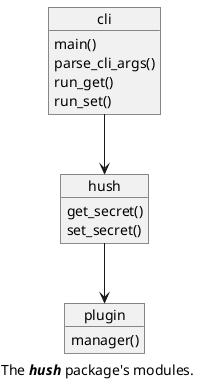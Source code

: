 @startuml

caption The //**hush**// package's modules.

object hush
hush : get_secret()
hush : set_secret()

object cli
cli : main()
cli : parse_cli_args()
cli : run_get()
cli : run_set()

object plugin

object plugin.host
plugin : manager()
plugin.host : manager()

object plugin.specs
plugin.specs : get_secret()
plugin.specs : set_secret()

object plugin.builtin
plugin.builtin : pass_get()
plugin.builtin : pass_set()
plugin.builtin : envvar_get()
plugin.builtin : envvar_set()

cli --> hush
hush --> plugin
plugin --> plugin.host
plugin.host --> plugin.specs
plugin.host --> plugin.builtin

@enduml
